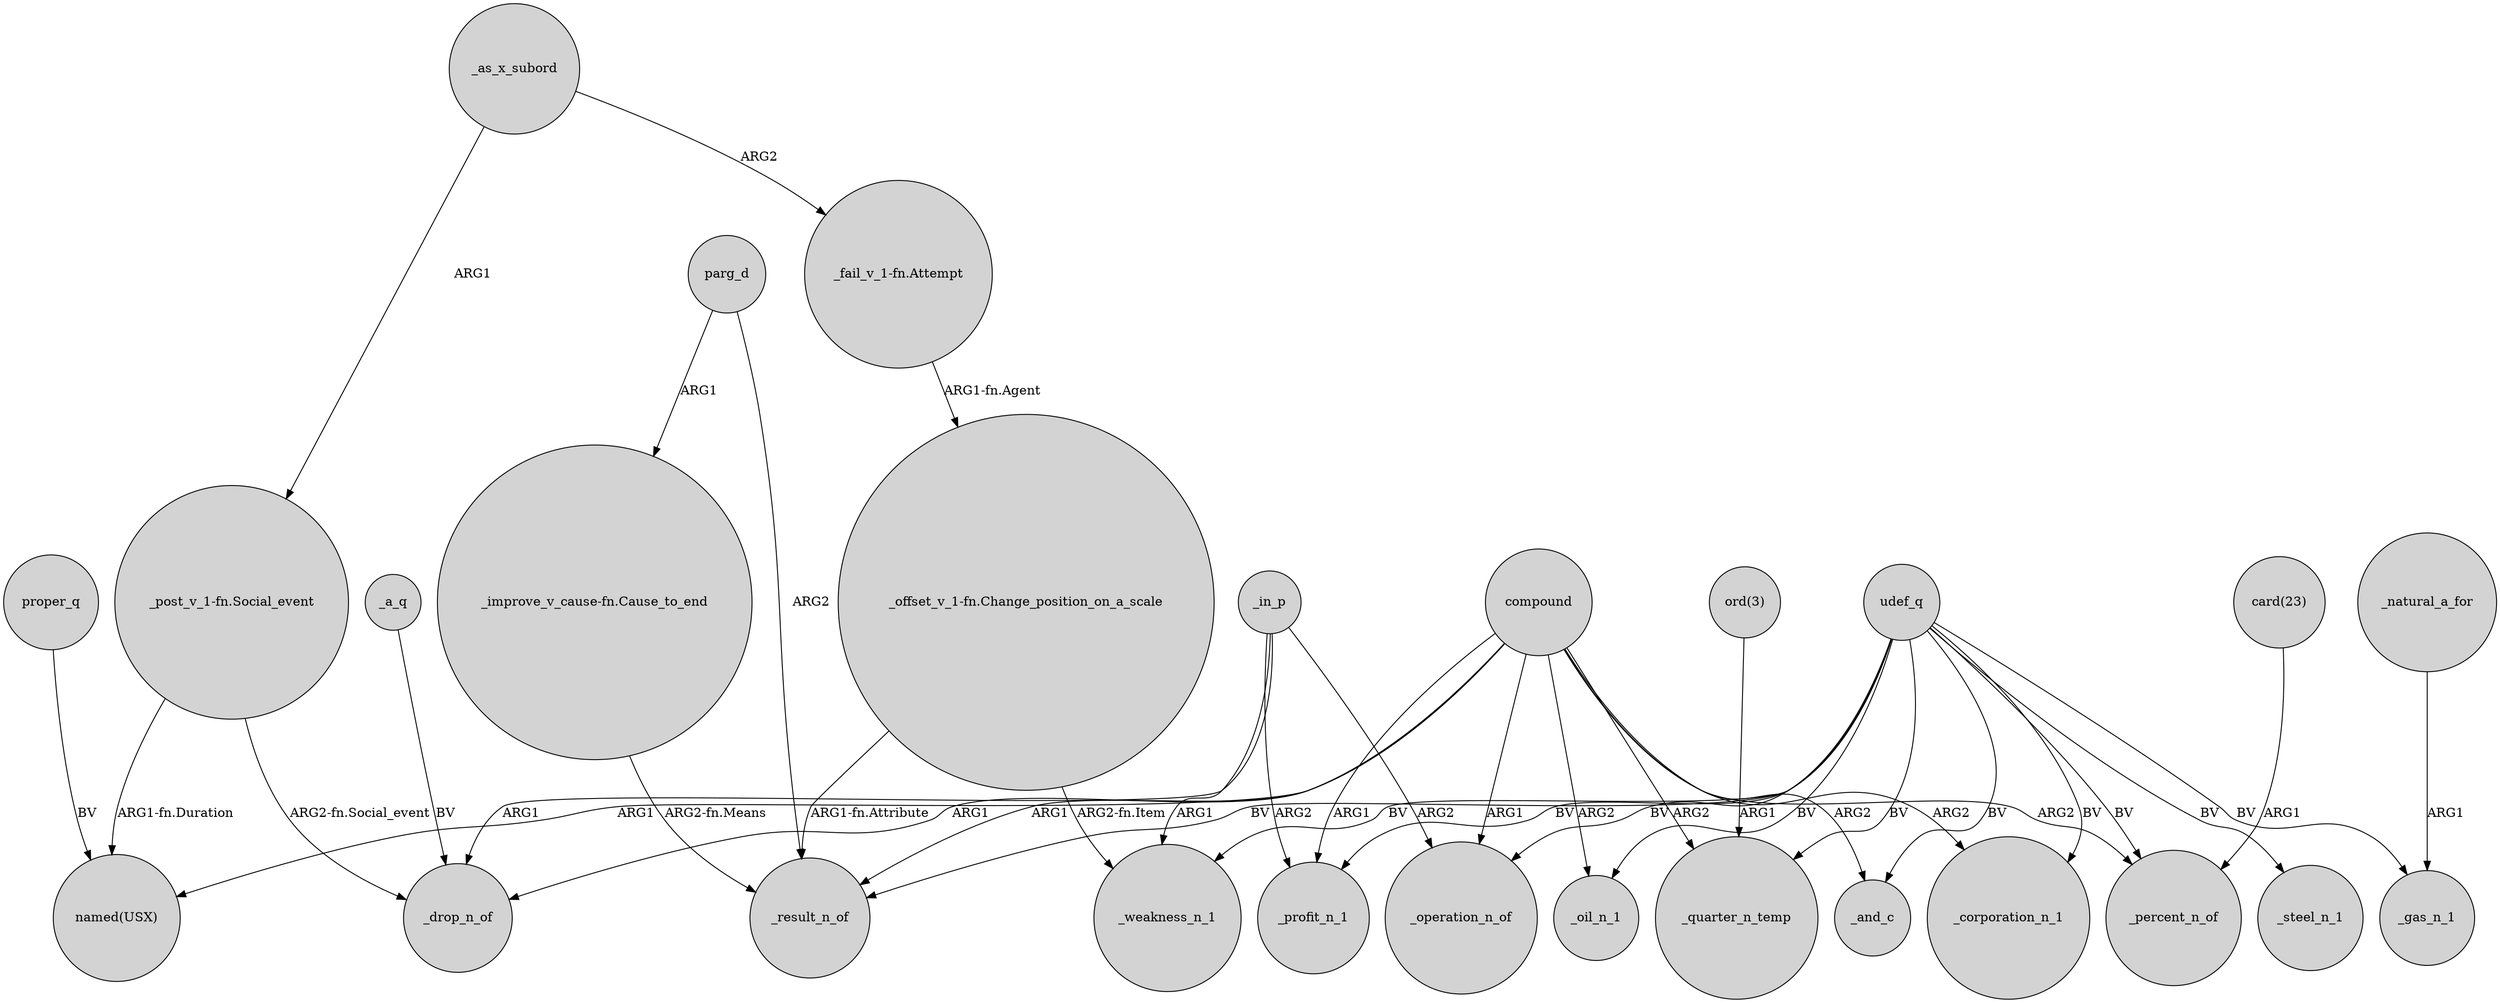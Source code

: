 digraph {
	node [shape=circle style=filled]
	_in_p -> _operation_n_of [label=ARG2]
	_as_x_subord -> "_post_v_1-fn.Social_event" [label=ARG1]
	"ord(3)" -> _quarter_n_temp [label=ARG1]
	parg_d -> _result_n_of [label=ARG2]
	"_improve_v_cause-fn.Cause_to_end" -> _result_n_of [label="ARG2-fn.Means"]
	"_offset_v_1-fn.Change_position_on_a_scale" -> _weakness_n_1 [label="ARG2-fn.Item"]
	udef_q -> _oil_n_1 [label=BV]
	_in_p -> _weakness_n_1 [label=ARG1]
	udef_q -> _profit_n_1 [label=BV]
	compound -> _operation_n_of [label=ARG1]
	"card(23)" -> _percent_n_of [label=ARG1]
	udef_q -> _and_c [label=BV]
	compound -> _and_c [label=ARG2]
	_in_p -> _profit_n_1 [label=ARG2]
	udef_q -> _weakness_n_1 [label=BV]
	udef_q -> _steel_n_1 [label=BV]
	parg_d -> "_improve_v_cause-fn.Cause_to_end" [label=ARG1]
	_as_x_subord -> "_fail_v_1-fn.Attempt" [label=ARG2]
	compound -> _quarter_n_temp [label=ARG2]
	udef_q -> _percent_n_of [label=BV]
	udef_q -> _operation_n_of [label=BV]
	"_post_v_1-fn.Social_event" -> _drop_n_of [label="ARG2-fn.Social_event"]
	compound -> _percent_n_of [label=ARG2]
	compound -> _profit_n_1 [label=ARG1]
	_a_q -> _drop_n_of [label=BV]
	compound -> _oil_n_1 [label=ARG2]
	_in_p -> _drop_n_of [label=ARG1]
	udef_q -> _quarter_n_temp [label=BV]
	_natural_a_for -> _gas_n_1 [label=ARG1]
	compound -> _corporation_n_1 [label=ARG2]
	udef_q -> _corporation_n_1 [label=BV]
	compound -> "named(USX)" [label=ARG1]
	"_fail_v_1-fn.Attempt" -> "_offset_v_1-fn.Change_position_on_a_scale" [label="ARG1-fn.Agent"]
	"_offset_v_1-fn.Change_position_on_a_scale" -> _result_n_of [label="ARG1-fn.Attribute"]
	compound -> _result_n_of [label=ARG1]
	udef_q -> _result_n_of [label=BV]
	compound -> _drop_n_of [label=ARG1]
	"_post_v_1-fn.Social_event" -> "named(USX)" [label="ARG1-fn.Duration"]
	udef_q -> _gas_n_1 [label=BV]
	proper_q -> "named(USX)" [label=BV]
}
